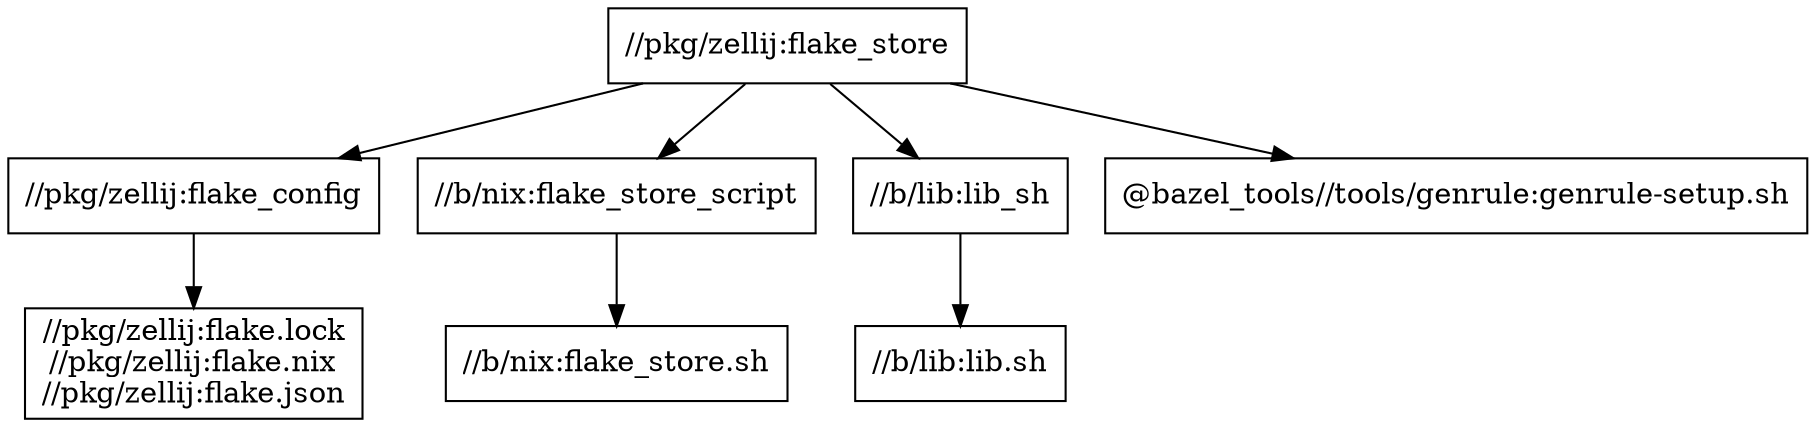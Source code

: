 digraph mygraph {
  node [shape=box];
  "//pkg/zellij:flake_store"
  "//pkg/zellij:flake_store" -> "//pkg/zellij:flake_config"
  "//pkg/zellij:flake_store" -> "//b/nix:flake_store_script"
  "//pkg/zellij:flake_store" -> "//b/lib:lib_sh"
  "//pkg/zellij:flake_store" -> "@bazel_tools//tools/genrule:genrule-setup.sh"
  "@bazel_tools//tools/genrule:genrule-setup.sh"
  "//pkg/zellij:flake_config"
  "//pkg/zellij:flake_config" -> "//pkg/zellij:flake.lock\n//pkg/zellij:flake.nix\n//pkg/zellij:flake.json"
  "//b/lib:lib_sh"
  "//b/lib:lib_sh" -> "//b/lib:lib.sh"
  "//b/lib:lib.sh"
  "//b/nix:flake_store_script"
  "//b/nix:flake_store_script" -> "//b/nix:flake_store.sh"
  "//b/nix:flake_store.sh"
  "//pkg/zellij:flake.lock\n//pkg/zellij:flake.nix\n//pkg/zellij:flake.json"
}
